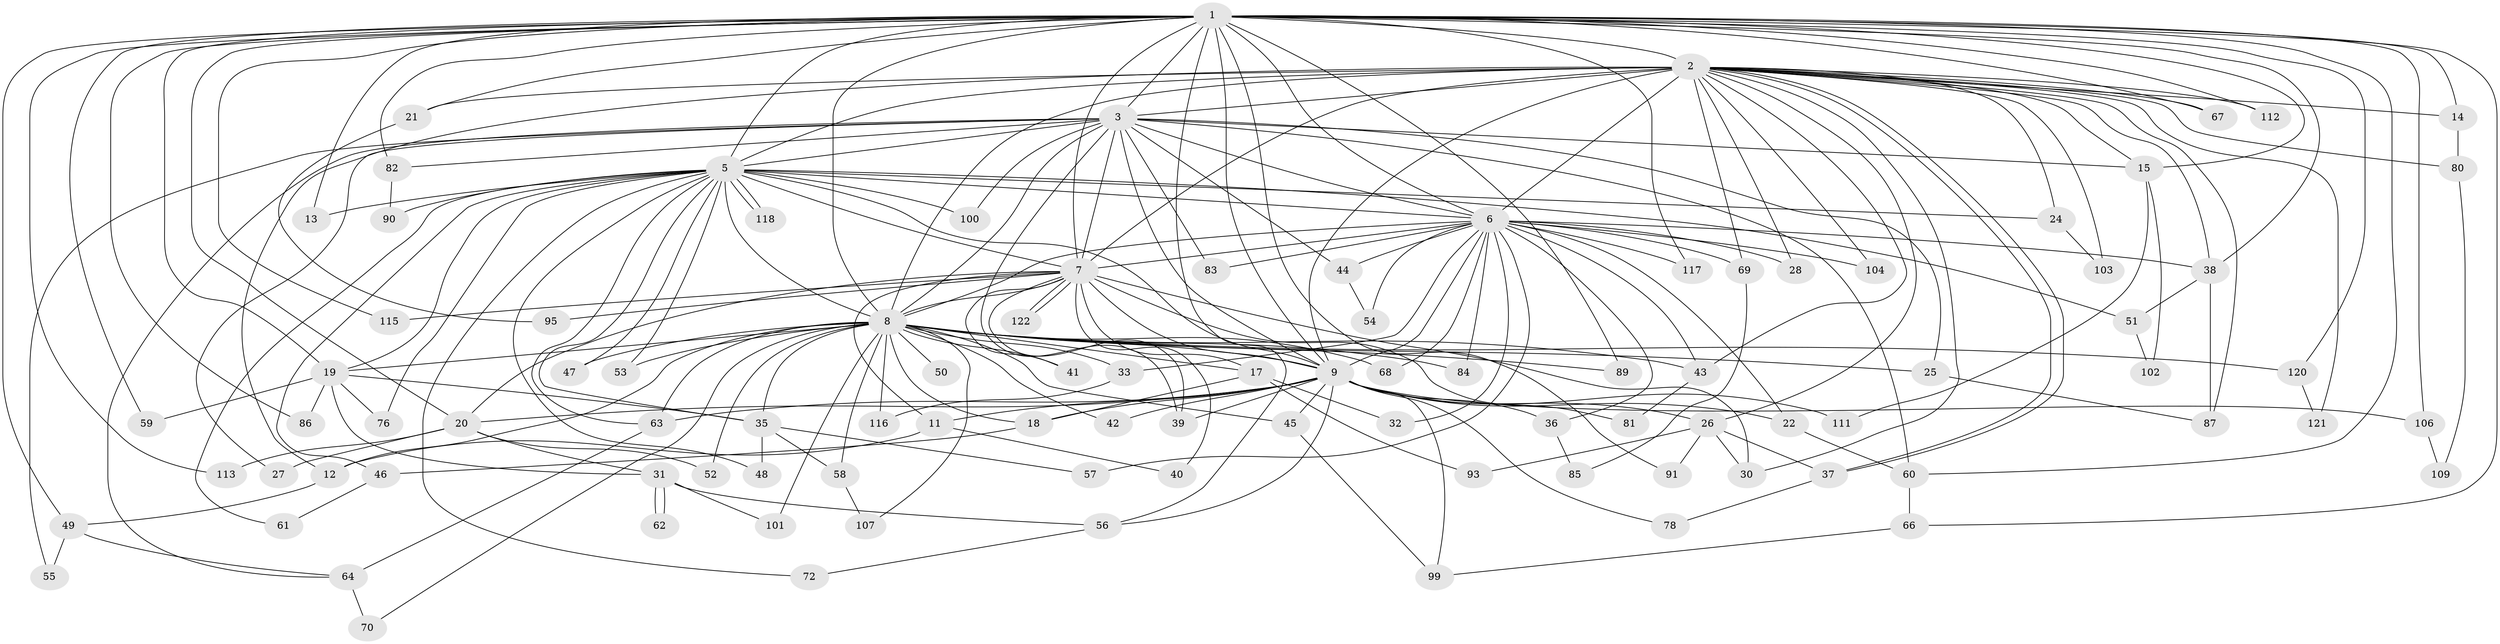 // original degree distribution, {31: 0.00819672131147541, 26: 0.00819672131147541, 21: 0.00819672131147541, 14: 0.00819672131147541, 27: 0.02459016393442623, 19: 0.01639344262295082, 25: 0.00819672131147541, 4: 0.09016393442622951, 2: 0.5573770491803278, 3: 0.20491803278688525, 5: 0.03278688524590164, 8: 0.00819672131147541, 7: 0.00819672131147541, 6: 0.01639344262295082}
// Generated by graph-tools (version 1.1) at 2025/10/02/27/25 16:10:59]
// undirected, 98 vertices, 224 edges
graph export_dot {
graph [start="1"]
  node [color=gray90,style=filled];
  1 [super="+94"];
  2 [super="+4"];
  3 [super="+75"];
  5 [super="+110"];
  6 [super="+16"];
  7 [super="+74"];
  8 [super="+10"];
  9 [super="+96"];
  11;
  12 [super="+23"];
  13;
  14;
  15 [super="+105"];
  17;
  18 [super="+92"];
  19 [super="+73"];
  20 [super="+88"];
  21;
  22;
  24;
  25;
  26 [super="+29"];
  27;
  28;
  30 [super="+34"];
  31;
  32;
  33;
  35 [super="+77"];
  36;
  37 [super="+65"];
  38 [super="+98"];
  39;
  40;
  41;
  42;
  43 [super="+71"];
  44;
  45;
  46;
  47;
  48;
  49;
  50;
  51;
  52;
  53;
  54;
  55;
  56;
  57;
  58;
  59;
  60 [super="+79"];
  61;
  62;
  63 [super="+97"];
  64 [super="+119"];
  66;
  67;
  68;
  69;
  70;
  72;
  76;
  78;
  80;
  81;
  82;
  83;
  84;
  85;
  86;
  87 [super="+114"];
  89;
  90;
  91;
  93;
  95;
  99 [super="+108"];
  100;
  101;
  102;
  103;
  104;
  106;
  107;
  109;
  111;
  112;
  113;
  115;
  116;
  117;
  118;
  120;
  121;
  122;
  1 -- 2 [weight=2];
  1 -- 3;
  1 -- 5;
  1 -- 6;
  1 -- 7;
  1 -- 8 [weight=2];
  1 -- 9;
  1 -- 13;
  1 -- 14;
  1 -- 20;
  1 -- 21;
  1 -- 49;
  1 -- 59;
  1 -- 60;
  1 -- 66;
  1 -- 67;
  1 -- 82;
  1 -- 86;
  1 -- 89;
  1 -- 91;
  1 -- 106;
  1 -- 112;
  1 -- 113;
  1 -- 115;
  1 -- 117;
  1 -- 120;
  1 -- 56;
  1 -- 19;
  1 -- 38;
  1 -- 15;
  2 -- 3 [weight=3];
  2 -- 5 [weight=2];
  2 -- 6 [weight=3];
  2 -- 7 [weight=2];
  2 -- 8 [weight=4];
  2 -- 9 [weight=2];
  2 -- 14;
  2 -- 21;
  2 -- 24;
  2 -- 28;
  2 -- 30;
  2 -- 37;
  2 -- 37;
  2 -- 38;
  2 -- 67;
  2 -- 69;
  2 -- 80;
  2 -- 87;
  2 -- 103;
  2 -- 112;
  2 -- 121;
  2 -- 104;
  2 -- 43;
  2 -- 12;
  2 -- 15;
  2 -- 26;
  3 -- 5;
  3 -- 6;
  3 -- 7;
  3 -- 8 [weight=2];
  3 -- 9;
  3 -- 15;
  3 -- 25;
  3 -- 27;
  3 -- 39;
  3 -- 44;
  3 -- 55;
  3 -- 64;
  3 -- 82;
  3 -- 83;
  3 -- 100;
  3 -- 60;
  5 -- 6 [weight=2];
  5 -- 7;
  5 -- 8 [weight=2];
  5 -- 9;
  5 -- 13;
  5 -- 19;
  5 -- 24;
  5 -- 35;
  5 -- 46;
  5 -- 47;
  5 -- 48;
  5 -- 51;
  5 -- 53;
  5 -- 61;
  5 -- 72;
  5 -- 76;
  5 -- 90;
  5 -- 100;
  5 -- 118;
  5 -- 118;
  5 -- 63;
  6 -- 7;
  6 -- 8 [weight=2];
  6 -- 9;
  6 -- 22;
  6 -- 28;
  6 -- 32;
  6 -- 33;
  6 -- 36;
  6 -- 38;
  6 -- 43;
  6 -- 44;
  6 -- 54;
  6 -- 57;
  6 -- 68;
  6 -- 69;
  6 -- 83;
  6 -- 84;
  6 -- 104;
  6 -- 117;
  7 -- 8 [weight=2];
  7 -- 9;
  7 -- 11;
  7 -- 17;
  7 -- 40;
  7 -- 41;
  7 -- 95;
  7 -- 115;
  7 -- 122;
  7 -- 122;
  7 -- 81;
  7 -- 39;
  7 -- 30;
  7 -- 20;
  8 -- 9 [weight=2];
  8 -- 12;
  8 -- 17;
  8 -- 33;
  8 -- 41;
  8 -- 42;
  8 -- 47;
  8 -- 68;
  8 -- 70;
  8 -- 120;
  8 -- 18;
  8 -- 19;
  8 -- 84;
  8 -- 89;
  8 -- 25;
  8 -- 101;
  8 -- 43;
  8 -- 107;
  8 -- 45;
  8 -- 50;
  8 -- 52;
  8 -- 53;
  8 -- 116;
  8 -- 58;
  8 -- 63;
  8 -- 35;
  9 -- 11;
  9 -- 18;
  9 -- 20;
  9 -- 22;
  9 -- 26 [weight=2];
  9 -- 36;
  9 -- 39;
  9 -- 42;
  9 -- 45;
  9 -- 56;
  9 -- 63;
  9 -- 78;
  9 -- 99;
  9 -- 106;
  9 -- 111;
  11 -- 40;
  11 -- 12;
  12 -- 49;
  14 -- 80;
  15 -- 102;
  15 -- 111;
  17 -- 32;
  17 -- 93;
  17 -- 18;
  18 -- 46;
  19 -- 31;
  19 -- 35;
  19 -- 59;
  19 -- 76;
  19 -- 86;
  20 -- 27;
  20 -- 31;
  20 -- 52;
  20 -- 113;
  21 -- 95;
  22 -- 60;
  24 -- 103;
  25 -- 87;
  26 -- 91;
  26 -- 37;
  26 -- 93;
  26 -- 30;
  31 -- 56;
  31 -- 62;
  31 -- 62;
  31 -- 101;
  33 -- 116;
  35 -- 48;
  35 -- 57;
  35 -- 58;
  36 -- 85;
  37 -- 78;
  38 -- 51;
  38 -- 87;
  43 -- 81;
  44 -- 54;
  45 -- 99;
  46 -- 61;
  49 -- 55;
  49 -- 64;
  51 -- 102;
  56 -- 72;
  58 -- 107;
  60 -- 66;
  63 -- 64;
  64 -- 70;
  66 -- 99;
  69 -- 85;
  80 -- 109;
  82 -- 90;
  106 -- 109;
  120 -- 121;
}
